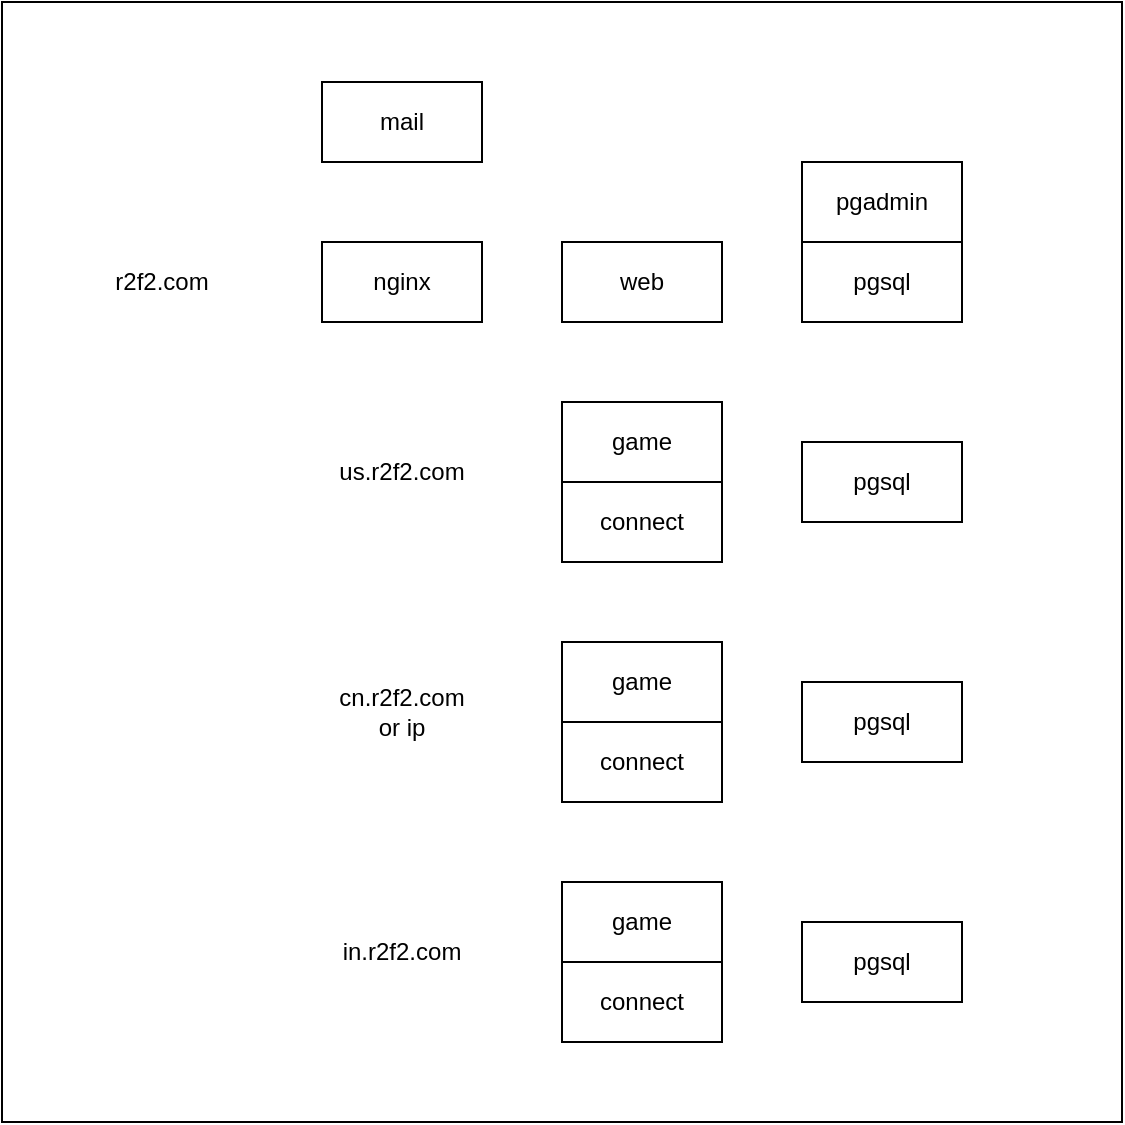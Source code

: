 <mxfile version="27.0.8">
  <diagram name="Page-1" id="3JYmZaKbXXx_7mXPCtT7">
    <mxGraphModel dx="1404" dy="600" grid="1" gridSize="10" guides="1" tooltips="1" connect="1" arrows="1" fold="1" page="1" pageScale="1" pageWidth="827" pageHeight="1169" math="0" shadow="0">
      <root>
        <mxCell id="0" />
        <mxCell id="1" parent="0" />
        <mxCell id="QK-Zpm7hSZg5hhYRGm4s-19" value="" style="rounded=0;whiteSpace=wrap;html=1;" parent="1" vertex="1">
          <mxGeometry x="120" y="200" width="560" height="560" as="geometry" />
        </mxCell>
        <mxCell id="QK-Zpm7hSZg5hhYRGm4s-1" value="nginx" style="rounded=0;whiteSpace=wrap;html=1;" parent="1" vertex="1">
          <mxGeometry x="280" y="320" width="80" height="40" as="geometry" />
        </mxCell>
        <mxCell id="QK-Zpm7hSZg5hhYRGm4s-2" value="web" style="rounded=0;whiteSpace=wrap;html=1;" parent="1" vertex="1">
          <mxGeometry x="400" y="320" width="80" height="40" as="geometry" />
        </mxCell>
        <mxCell id="QK-Zpm7hSZg5hhYRGm4s-3" value="pgsql" style="rounded=0;whiteSpace=wrap;html=1;" parent="1" vertex="1">
          <mxGeometry x="520" y="320" width="80" height="40" as="geometry" />
        </mxCell>
        <mxCell id="QK-Zpm7hSZg5hhYRGm4s-4" value="game" style="rounded=0;whiteSpace=wrap;html=1;" parent="1" vertex="1">
          <mxGeometry x="400" y="400" width="80" height="40" as="geometry" />
        </mxCell>
        <mxCell id="QK-Zpm7hSZg5hhYRGm4s-5" value="connect" style="rounded=0;whiteSpace=wrap;html=1;" parent="1" vertex="1">
          <mxGeometry x="400" y="440" width="80" height="40" as="geometry" />
        </mxCell>
        <mxCell id="QK-Zpm7hSZg5hhYRGm4s-6" value="pgsql" style="rounded=0;whiteSpace=wrap;html=1;" parent="1" vertex="1">
          <mxGeometry x="520" y="420" width="80" height="40" as="geometry" />
        </mxCell>
        <mxCell id="QK-Zpm7hSZg5hhYRGm4s-7" value="us.r2f2.com" style="text;html=1;strokeColor=none;fillColor=none;align=center;verticalAlign=middle;whiteSpace=wrap;rounded=0;" parent="1" vertex="1">
          <mxGeometry x="290" y="420" width="60" height="30" as="geometry" />
        </mxCell>
        <mxCell id="QK-Zpm7hSZg5hhYRGm4s-8" value="game" style="rounded=0;whiteSpace=wrap;html=1;" parent="1" vertex="1">
          <mxGeometry x="400" y="520" width="80" height="40" as="geometry" />
        </mxCell>
        <mxCell id="QK-Zpm7hSZg5hhYRGm4s-9" value="connect" style="rounded=0;whiteSpace=wrap;html=1;" parent="1" vertex="1">
          <mxGeometry x="400" y="560" width="80" height="40" as="geometry" />
        </mxCell>
        <mxCell id="QK-Zpm7hSZg5hhYRGm4s-10" value="pgsql" style="rounded=0;whiteSpace=wrap;html=1;" parent="1" vertex="1">
          <mxGeometry x="520" y="540" width="80" height="40" as="geometry" />
        </mxCell>
        <mxCell id="QK-Zpm7hSZg5hhYRGm4s-11" value="cn.r2f2.com&lt;br&gt;or ip" style="text;html=1;strokeColor=none;fillColor=none;align=center;verticalAlign=middle;whiteSpace=wrap;rounded=0;" parent="1" vertex="1">
          <mxGeometry x="290" y="540" width="60" height="30" as="geometry" />
        </mxCell>
        <mxCell id="QK-Zpm7hSZg5hhYRGm4s-12" value="game" style="rounded=0;whiteSpace=wrap;html=1;" parent="1" vertex="1">
          <mxGeometry x="400" y="640" width="80" height="40" as="geometry" />
        </mxCell>
        <mxCell id="QK-Zpm7hSZg5hhYRGm4s-13" value="connect" style="rounded=0;whiteSpace=wrap;html=1;" parent="1" vertex="1">
          <mxGeometry x="400" y="680" width="80" height="40" as="geometry" />
        </mxCell>
        <mxCell id="QK-Zpm7hSZg5hhYRGm4s-14" value="pgsql" style="rounded=0;whiteSpace=wrap;html=1;" parent="1" vertex="1">
          <mxGeometry x="520" y="660" width="80" height="40" as="geometry" />
        </mxCell>
        <mxCell id="QK-Zpm7hSZg5hhYRGm4s-15" value="in.r2f2.com" style="text;html=1;strokeColor=none;fillColor=none;align=center;verticalAlign=middle;whiteSpace=wrap;rounded=0;" parent="1" vertex="1">
          <mxGeometry x="290" y="660" width="60" height="30" as="geometry" />
        </mxCell>
        <mxCell id="QK-Zpm7hSZg5hhYRGm4s-18" value="r2f2.com" style="text;html=1;strokeColor=none;fillColor=none;align=center;verticalAlign=middle;whiteSpace=wrap;rounded=0;" parent="1" vertex="1">
          <mxGeometry x="170" y="325" width="60" height="30" as="geometry" />
        </mxCell>
        <mxCell id="EE7lpj1GWda1ViKvBgqN-1" value="mail" style="rounded=0;whiteSpace=wrap;html=1;" vertex="1" parent="1">
          <mxGeometry x="280" y="240" width="80" height="40" as="geometry" />
        </mxCell>
        <mxCell id="EE7lpj1GWda1ViKvBgqN-2" value="pgadmin" style="rounded=0;whiteSpace=wrap;html=1;" vertex="1" parent="1">
          <mxGeometry x="520" y="280" width="80" height="40" as="geometry" />
        </mxCell>
      </root>
    </mxGraphModel>
  </diagram>
</mxfile>
